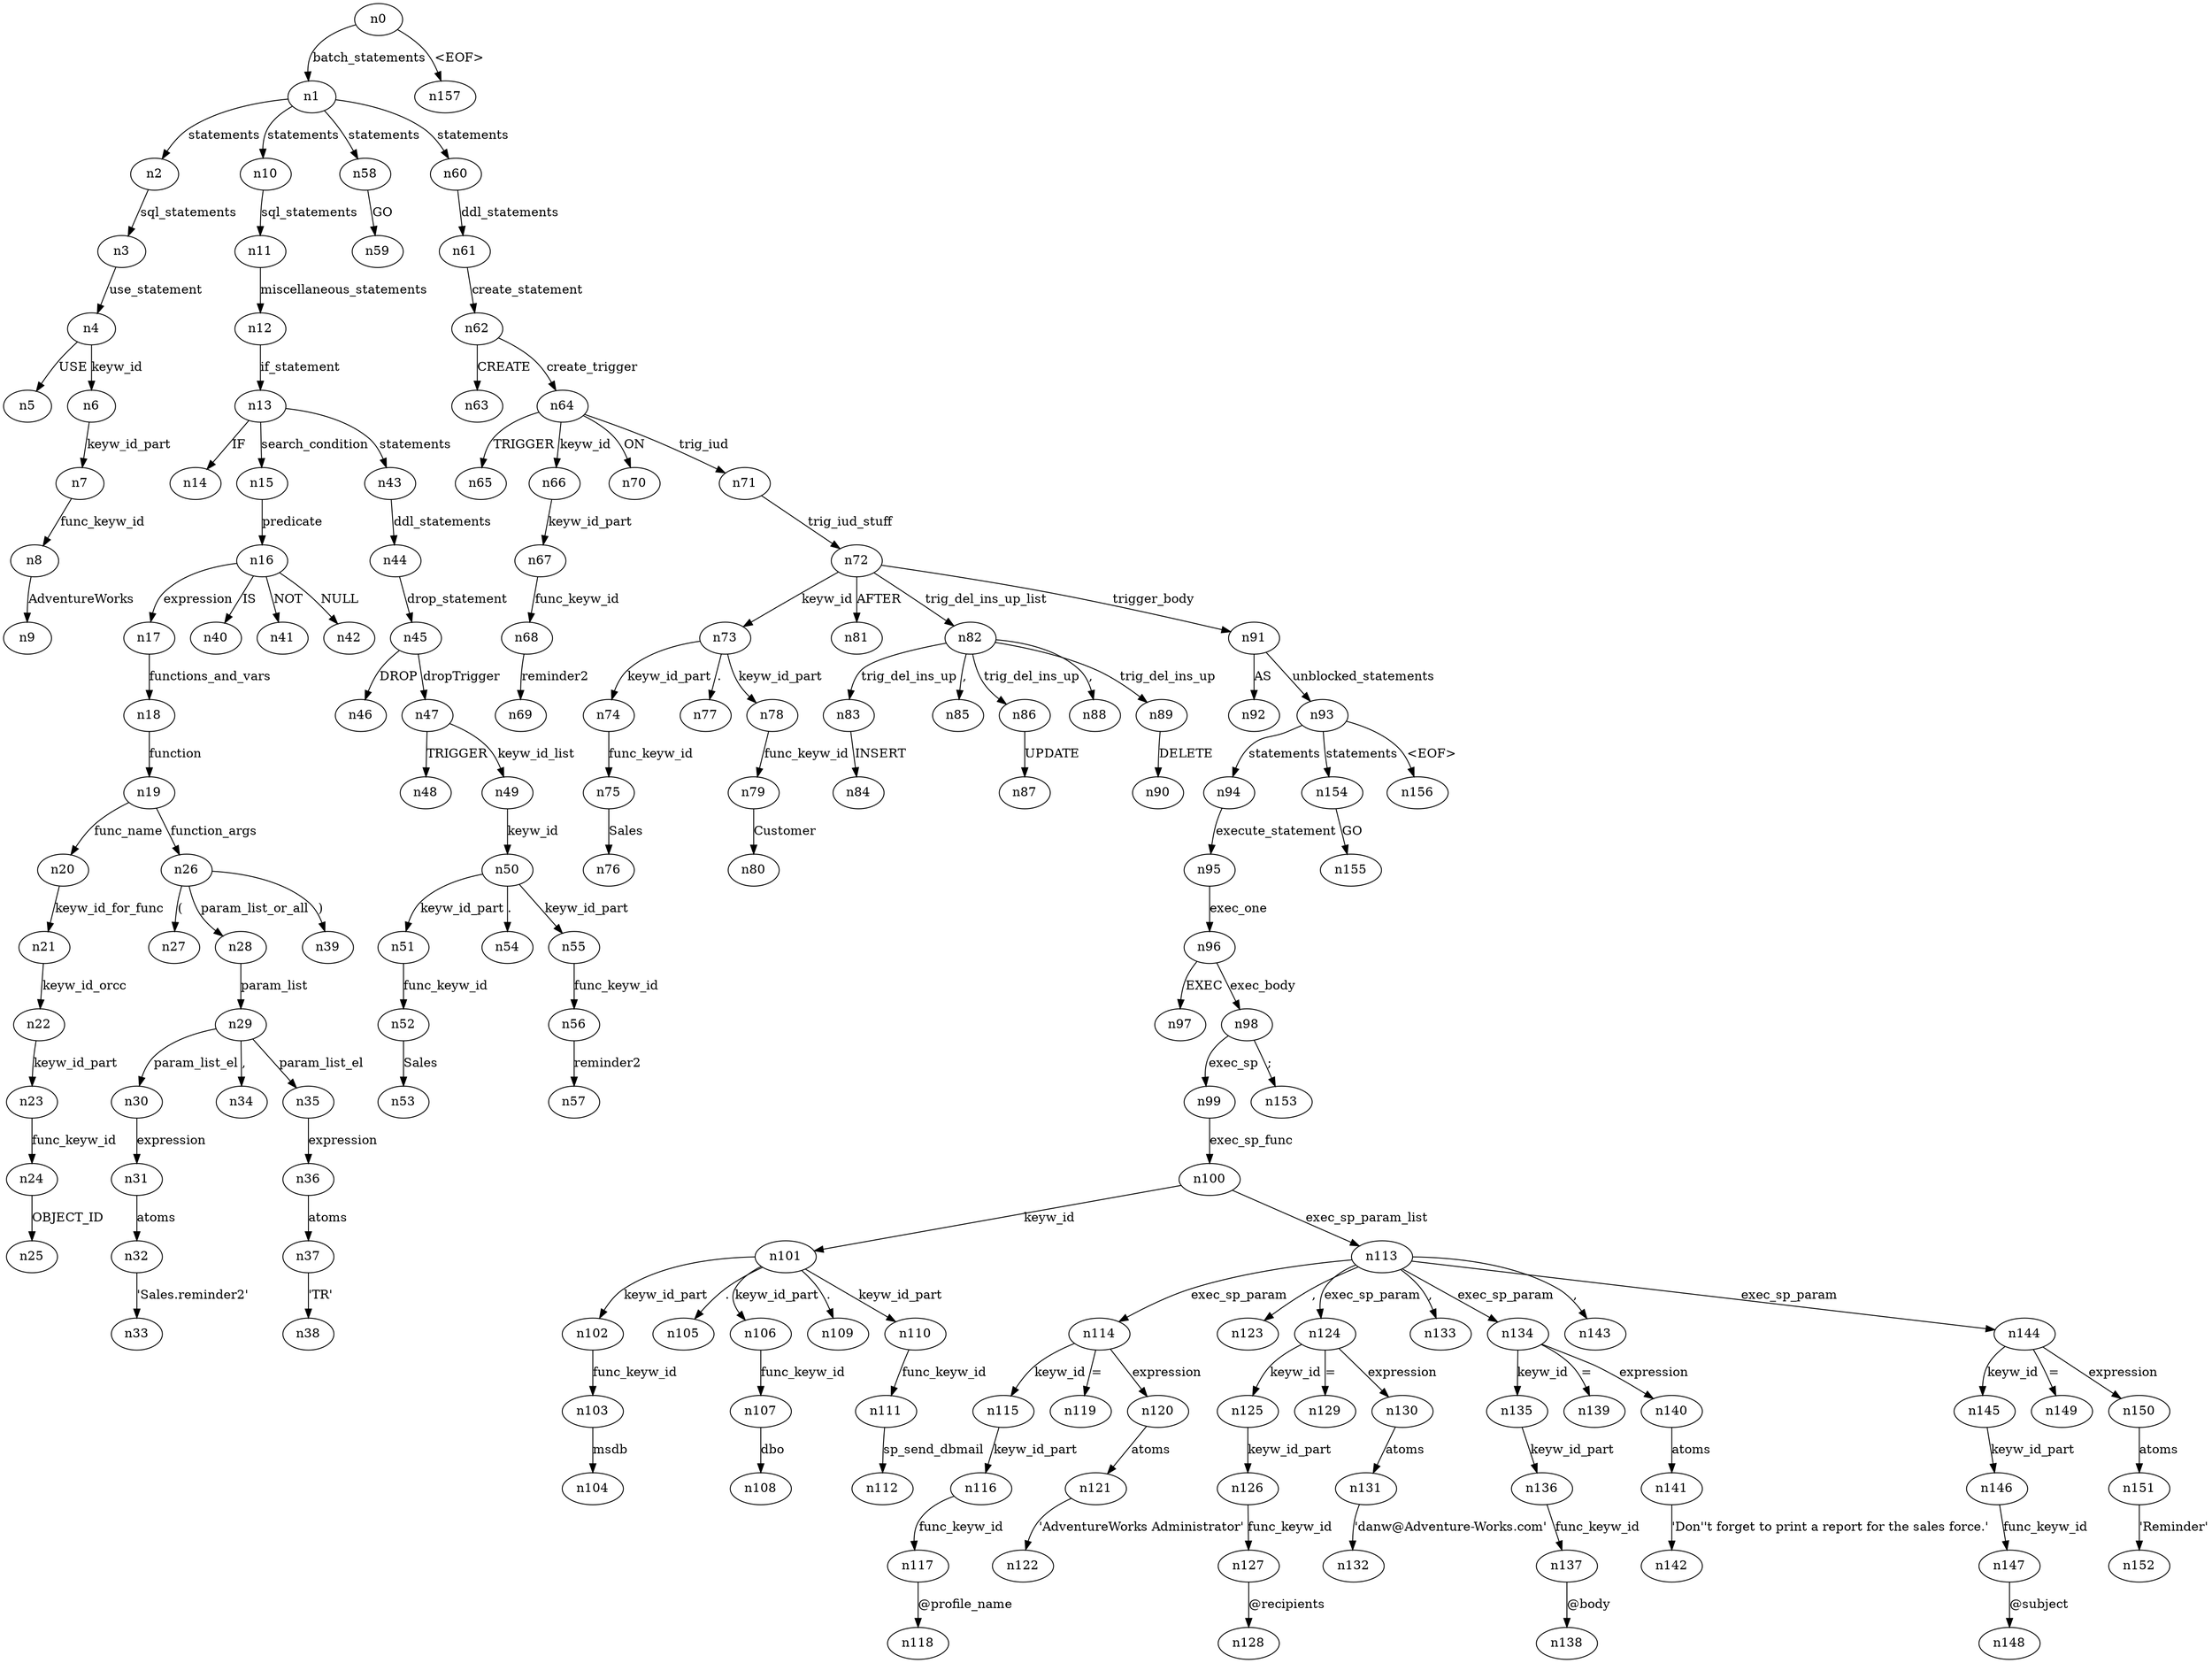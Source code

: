 digraph ParseTree {
  n0 -> n1 [label="batch_statements"];
  n1 -> n2 [label="statements"];
  n2 -> n3 [label="sql_statements"];
  n3 -> n4 [label="use_statement"];
  n4 -> n5 [label="USE"];
  n4 -> n6 [label="keyw_id"];
  n6 -> n7 [label="keyw_id_part"];
  n7 -> n8 [label="func_keyw_id"];
  n8 -> n9 [label="AdventureWorks"];
  n1 -> n10 [label="statements"];
  n10 -> n11 [label="sql_statements"];
  n11 -> n12 [label="miscellaneous_statements"];
  n12 -> n13 [label="if_statement"];
  n13 -> n14 [label="IF"];
  n13 -> n15 [label="search_condition"];
  n15 -> n16 [label="predicate"];
  n16 -> n17 [label="expression"];
  n17 -> n18 [label="functions_and_vars"];
  n18 -> n19 [label="function"];
  n19 -> n20 [label="func_name"];
  n20 -> n21 [label="keyw_id_for_func"];
  n21 -> n22 [label="keyw_id_orcc"];
  n22 -> n23 [label="keyw_id_part"];
  n23 -> n24 [label="func_keyw_id"];
  n24 -> n25 [label="OBJECT_ID"];
  n19 -> n26 [label="function_args"];
  n26 -> n27 [label="("];
  n26 -> n28 [label="param_list_or_all"];
  n28 -> n29 [label="param_list"];
  n29 -> n30 [label="param_list_el"];
  n30 -> n31 [label="expression"];
  n31 -> n32 [label="atoms"];
  n32 -> n33 [label="'Sales.reminder2'"];
  n29 -> n34 [label=","];
  n29 -> n35 [label="param_list_el"];
  n35 -> n36 [label="expression"];
  n36 -> n37 [label="atoms"];
  n37 -> n38 [label="'TR'"];
  n26 -> n39 [label=")"];
  n16 -> n40 [label="IS"];
  n16 -> n41 [label="NOT"];
  n16 -> n42 [label="NULL"];
  n13 -> n43 [label="statements"];
  n43 -> n44 [label="ddl_statements"];
  n44 -> n45 [label="drop_statement"];
  n45 -> n46 [label="DROP"];
  n45 -> n47 [label="dropTrigger"];
  n47 -> n48 [label="TRIGGER"];
  n47 -> n49 [label="keyw_id_list"];
  n49 -> n50 [label="keyw_id"];
  n50 -> n51 [label="keyw_id_part"];
  n51 -> n52 [label="func_keyw_id"];
  n52 -> n53 [label="Sales"];
  n50 -> n54 [label="."];
  n50 -> n55 [label="keyw_id_part"];
  n55 -> n56 [label="func_keyw_id"];
  n56 -> n57 [label="reminder2"];
  n1 -> n58 [label="statements"];
  n58 -> n59 [label="GO"];
  n1 -> n60 [label="statements"];
  n60 -> n61 [label="ddl_statements"];
  n61 -> n62 [label="create_statement"];
  n62 -> n63 [label="CREATE"];
  n62 -> n64 [label="create_trigger"];
  n64 -> n65 [label="TRIGGER"];
  n64 -> n66 [label="keyw_id"];
  n66 -> n67 [label="keyw_id_part"];
  n67 -> n68 [label="func_keyw_id"];
  n68 -> n69 [label="reminder2"];
  n64 -> n70 [label="ON"];
  n64 -> n71 [label="trig_iud"];
  n71 -> n72 [label="trig_iud_stuff"];
  n72 -> n73 [label="keyw_id"];
  n73 -> n74 [label="keyw_id_part"];
  n74 -> n75 [label="func_keyw_id"];
  n75 -> n76 [label="Sales"];
  n73 -> n77 [label="."];
  n73 -> n78 [label="keyw_id_part"];
  n78 -> n79 [label="func_keyw_id"];
  n79 -> n80 [label="Customer"];
  n72 -> n81 [label="AFTER"];
  n72 -> n82 [label="trig_del_ins_up_list"];
  n82 -> n83 [label="trig_del_ins_up"];
  n83 -> n84 [label="INSERT"];
  n82 -> n85 [label=","];
  n82 -> n86 [label="trig_del_ins_up"];
  n86 -> n87 [label="UPDATE"];
  n82 -> n88 [label=","];
  n82 -> n89 [label="trig_del_ins_up"];
  n89 -> n90 [label="DELETE"];
  n72 -> n91 [label="trigger_body"];
  n91 -> n92 [label="AS"];
  n91 -> n93 [label="unblocked_statements"];
  n93 -> n94 [label="statements"];
  n94 -> n95 [label="execute_statement"];
  n95 -> n96 [label="exec_one"];
  n96 -> n97 [label="EXEC"];
  n96 -> n98 [label="exec_body"];
  n98 -> n99 [label="exec_sp"];
  n99 -> n100 [label="exec_sp_func"];
  n100 -> n101 [label="keyw_id"];
  n101 -> n102 [label="keyw_id_part"];
  n102 -> n103 [label="func_keyw_id"];
  n103 -> n104 [label="msdb"];
  n101 -> n105 [label="."];
  n101 -> n106 [label="keyw_id_part"];
  n106 -> n107 [label="func_keyw_id"];
  n107 -> n108 [label="dbo"];
  n101 -> n109 [label="."];
  n101 -> n110 [label="keyw_id_part"];
  n110 -> n111 [label="func_keyw_id"];
  n111 -> n112 [label="sp_send_dbmail"];
  n100 -> n113 [label="exec_sp_param_list"];
  n113 -> n114 [label="exec_sp_param"];
  n114 -> n115 [label="keyw_id"];
  n115 -> n116 [label="keyw_id_part"];
  n116 -> n117 [label="func_keyw_id"];
  n117 -> n118 [label="@profile_name"];
  n114 -> n119 [label="="];
  n114 -> n120 [label="expression"];
  n120 -> n121 [label="atoms"];
  n121 -> n122 [label="'AdventureWorks Administrator'"];
  n113 -> n123 [label=","];
  n113 -> n124 [label="exec_sp_param"];
  n124 -> n125 [label="keyw_id"];
  n125 -> n126 [label="keyw_id_part"];
  n126 -> n127 [label="func_keyw_id"];
  n127 -> n128 [label="@recipients"];
  n124 -> n129 [label="="];
  n124 -> n130 [label="expression"];
  n130 -> n131 [label="atoms"];
  n131 -> n132 [label="'danw@Adventure-Works.com'"];
  n113 -> n133 [label=","];
  n113 -> n134 [label="exec_sp_param"];
  n134 -> n135 [label="keyw_id"];
  n135 -> n136 [label="keyw_id_part"];
  n136 -> n137 [label="func_keyw_id"];
  n137 -> n138 [label="@body"];
  n134 -> n139 [label="="];
  n134 -> n140 [label="expression"];
  n140 -> n141 [label="atoms"];
  n141 -> n142 [label="'Don''t forget to print a report for the sales force.'"];
  n113 -> n143 [label=","];
  n113 -> n144 [label="exec_sp_param"];
  n144 -> n145 [label="keyw_id"];
  n145 -> n146 [label="keyw_id_part"];
  n146 -> n147 [label="func_keyw_id"];
  n147 -> n148 [label="@subject"];
  n144 -> n149 [label="="];
  n144 -> n150 [label="expression"];
  n150 -> n151 [label="atoms"];
  n151 -> n152 [label="'Reminder'"];
  n98 -> n153 [label=";"];
  n93 -> n154 [label="statements"];
  n154 -> n155 [label="GO"];
  n93 -> n156 [label="<EOF>"];
  n0 -> n157 [label="<EOF>"];
}